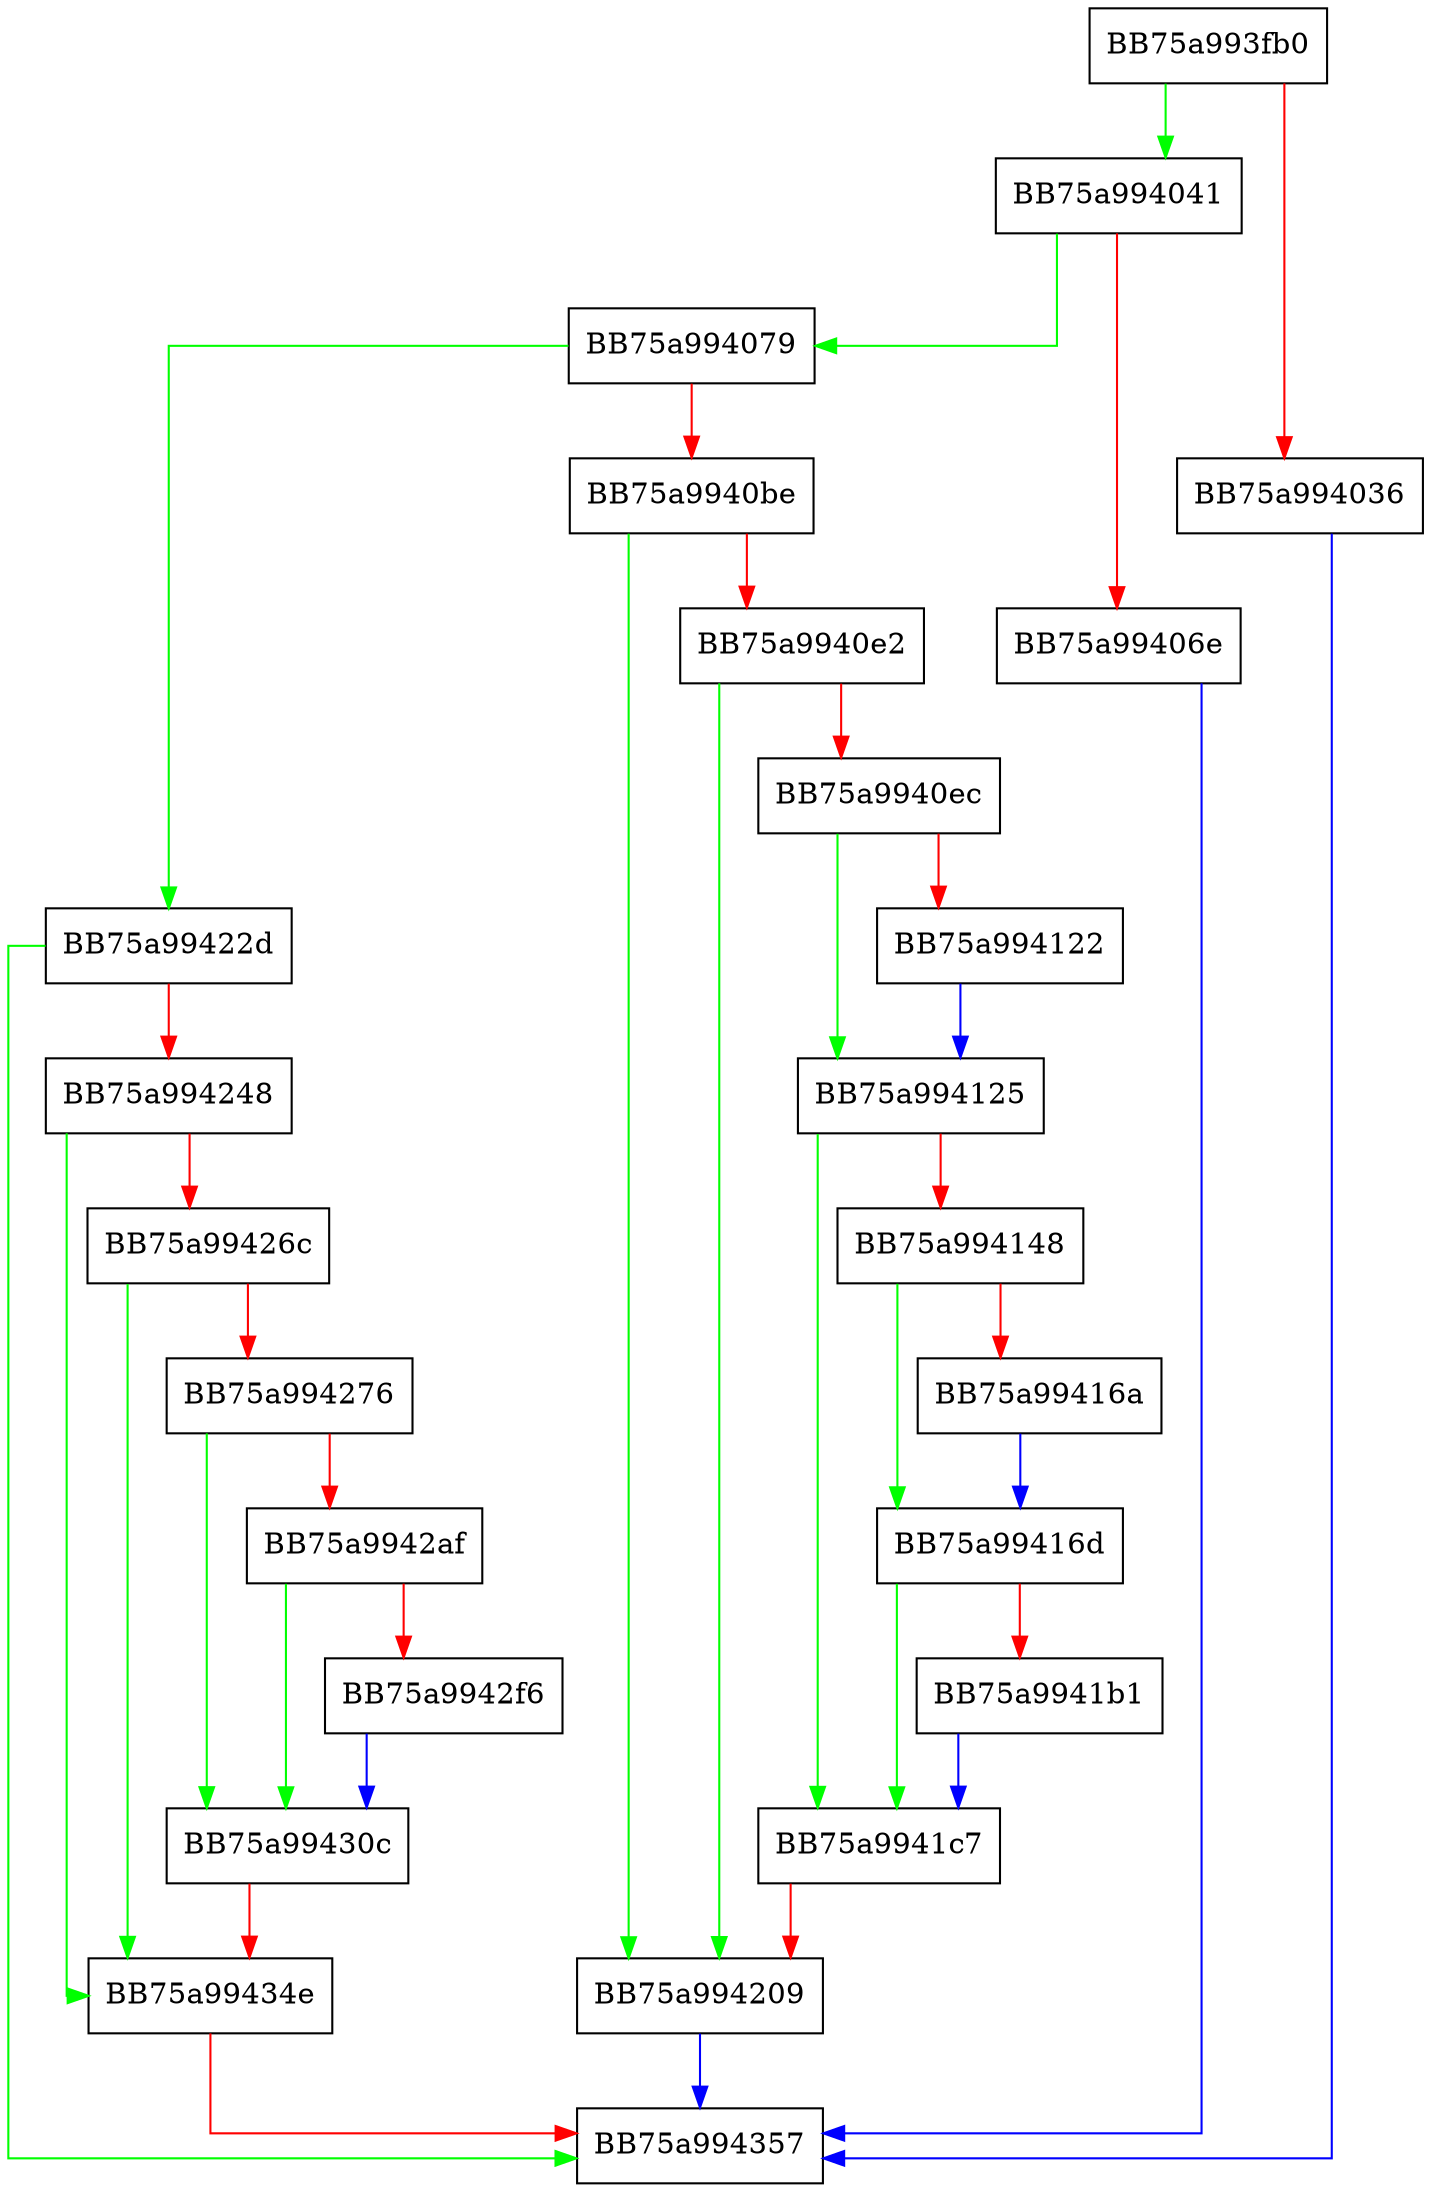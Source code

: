 digraph _has_debug_privilege {
  node [shape="box"];
  graph [splines=ortho];
  BB75a993fb0 -> BB75a994041 [color="green"];
  BB75a993fb0 -> BB75a994036 [color="red"];
  BB75a994036 -> BB75a994357 [color="blue"];
  BB75a994041 -> BB75a994079 [color="green"];
  BB75a994041 -> BB75a99406e [color="red"];
  BB75a99406e -> BB75a994357 [color="blue"];
  BB75a994079 -> BB75a99422d [color="green"];
  BB75a994079 -> BB75a9940be [color="red"];
  BB75a9940be -> BB75a994209 [color="green"];
  BB75a9940be -> BB75a9940e2 [color="red"];
  BB75a9940e2 -> BB75a994209 [color="green"];
  BB75a9940e2 -> BB75a9940ec [color="red"];
  BB75a9940ec -> BB75a994125 [color="green"];
  BB75a9940ec -> BB75a994122 [color="red"];
  BB75a994122 -> BB75a994125 [color="blue"];
  BB75a994125 -> BB75a9941c7 [color="green"];
  BB75a994125 -> BB75a994148 [color="red"];
  BB75a994148 -> BB75a99416d [color="green"];
  BB75a994148 -> BB75a99416a [color="red"];
  BB75a99416a -> BB75a99416d [color="blue"];
  BB75a99416d -> BB75a9941c7 [color="green"];
  BB75a99416d -> BB75a9941b1 [color="red"];
  BB75a9941b1 -> BB75a9941c7 [color="blue"];
  BB75a9941c7 -> BB75a994209 [color="red"];
  BB75a994209 -> BB75a994357 [color="blue"];
  BB75a99422d -> BB75a994357 [color="green"];
  BB75a99422d -> BB75a994248 [color="red"];
  BB75a994248 -> BB75a99434e [color="green"];
  BB75a994248 -> BB75a99426c [color="red"];
  BB75a99426c -> BB75a99434e [color="green"];
  BB75a99426c -> BB75a994276 [color="red"];
  BB75a994276 -> BB75a99430c [color="green"];
  BB75a994276 -> BB75a9942af [color="red"];
  BB75a9942af -> BB75a99430c [color="green"];
  BB75a9942af -> BB75a9942f6 [color="red"];
  BB75a9942f6 -> BB75a99430c [color="blue"];
  BB75a99430c -> BB75a99434e [color="red"];
  BB75a99434e -> BB75a994357 [color="red"];
}